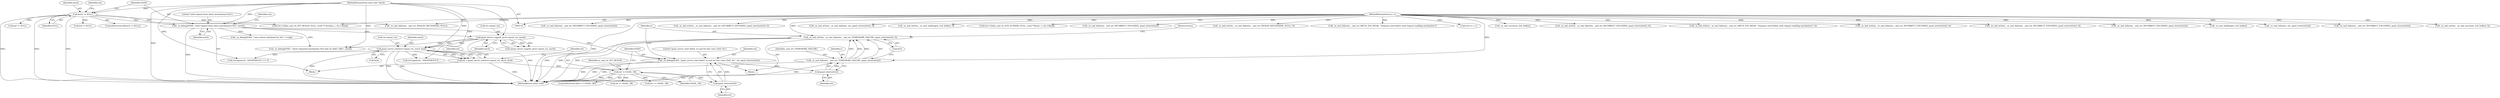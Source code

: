 digraph "0_jabberd2_8416ae54ecefa670534f27a31db71d048b9c7f16_0@API" {
"1000212" [label="(Call,_sx_nad_write(s, _sx_sasl_failure(s, _sasl_err_TEMPORARY_FAILURE, gsasl_strerror(ret)), 0))"];
"1000214" [label="(Call,_sx_sasl_failure(s, _sasl_err_TEMPORARY_FAILURE, gsasl_strerror(ret)))"];
"1000120" [label="(MethodParameterIn,sx_t s)"];
"1000217" [label="(Call,gsasl_strerror(ret))"];
"1000206" [label="(Call,_sx_debug(ZONE, \"gsasl_server_start failed, no sasl for this conn; (%d): %s\", ret, gsasl_strerror(ret)))"];
"1000168" [label="(Call,_sx_debug(ZONE, \"auth request from client (mechanism=%s)\", mech))"];
"1000164" [label="(Call,mech != NULL)"];
"1000123" [label="(MethodParameterIn,const char *mech)"];
"1000210" [label="(Call,gsasl_strerror(ret))"];
"1000202" [label="(Call,ret != GSASL_OK)"];
"1000192" [label="(Call,ret = gsasl_server_start(ctx->gsasl_ctx, mech, &sd))"];
"1000194" [label="(Call,gsasl_server_start(ctx->gsasl_ctx, mech, &sd))"];
"1000174" [label="(Call,gsasl_server_support_p(ctx->gsasl_ctx, mech))"];
"1000786" [label="(Call,_sx_sasl_failure(s, out, gsasl_strerror(ret)))"];
"1000493" [label="(Call,_sx_sasl_failure(s, _sasl_err_INCORRECT_ENCODING, gsasl_strerror(ret)))"];
"1000209" [label="(Identifier,ret)"];
"1000204" [label="(Identifier,GSASL_OK)"];
"1000173" [label="(Call,!gsasl_server_support_p(ctx->gsasl_ctx, mech))"];
"1000414" [label="(Call,strcmp(mech, \"ANONYMOUS\") == 0)"];
"1000194" [label="(Call,gsasl_server_start(ctx->gsasl_ctx, mech, &sd))"];
"1000613" [label="(Call,_sx_nad_write(s, _sx_sasl_success(s, buf, buflen), 0))"];
"1000660" [label="(Call,_sx_sasl_failure(s, _sasl_err_INCORRECT_ENCODING, gsasl_strerror(ret)))"];
"1000564" [label="(Call,buf != NULL)"];
"1000192" [label="(Call,ret = gsasl_server_start(ctx->gsasl_ctx, mech, &sd))"];
"1000491" [label="(Call,_sx_nad_write(s, _sx_sasl_failure(s, _sasl_err_INCORRECT_ENCODING, gsasl_strerror(ret)), 0))"];
"1000784" [label="(Call,_sx_nad_write(s, _sx_sasl_failure(s, out, gsasl_strerror(ret)), 0))"];
"1000703" [label="(Call,_sx_nad_write(s, _sx_sasl_challenge(s, buf, buflen), 0))"];
"1000592" [label="(Call,ret == GSASL_OK)"];
"1000220" [label="(Return,return;)"];
"1000168" [label="(Call,_sx_debug(ZONE, \"auth request from client (mechanism=%s)\", mech))"];
"1000420" [label="(Call,(ctx->cb)(sx_sasl_cb_GEN_AUTHZID, NULL, (void **)&out, s, ctx->cbarg))"];
"1000722" [label="(Call,_sx_sasl_failure(s, _sasl_err_INCORRECT_ENCODING, gsasl_strerror(ret)))"];
"1000186" [label="(Call,_sx_sasl_failure(s, _sasl_err_INVALID_MECHANISM, NULL))"];
"1000184" [label="(Call,_sx_nad_write(s, _sx_sasl_failure(s, _sasl_err_INVALID_MECHANISM, NULL), 0))"];
"1000218" [label="(Identifier,ret)"];
"1000210" [label="(Call,gsasl_strerror(ret))"];
"1000558" [label="(Call,_sx_sasl_failure(s, _sasl_err_MECH_TOO_WEAK, \"response send before auth request enabling mechanism\"))"];
"1000123" [label="(MethodParameterIn,const char *mech)"];
"1000203" [label="(Identifier,ret)"];
"1000195" [label="(Call,ctx->gsasl_ctx)"];
"1000166" [label="(Identifier,NULL)"];
"1000212" [label="(Call,_sx_nad_write(s, _sx_sasl_failure(s, _sasl_err_TEMPORARY_FAILURE, gsasl_strerror(ret)), 0))"];
"1000164" [label="(Call,mech != NULL)"];
"1000174" [label="(Call,gsasl_server_support_p(ctx->gsasl_ctx, mech))"];
"1000198" [label="(Identifier,mech)"];
"1000120" [label="(MethodParameterIn,sx_t s)"];
"1000219" [label="(Literal,0)"];
"1000250" [label="(Call,sctx->s = s)"];
"1000211" [label="(Identifier,ret)"];
"1000217" [label="(Call,gsasl_strerror(ret))"];
"1000171" [label="(Identifier,mech)"];
"1000214" [label="(Call,_sx_sasl_failure(s, _sasl_err_TEMPORARY_FAILURE, gsasl_strerror(ret)))"];
"1000415" [label="(Call,strcmp(mech, \"ANONYMOUS\"))"];
"1000178" [label="(Identifier,mech)"];
"1000615" [label="(Call,_sx_sasl_success(s, buf, buflen))"];
"1000205" [label="(Block,)"];
"1000792" [label="(MethodReturn,static void)"];
"1000201" [label="(ControlStructure,if(ret != GSASL_OK))"];
"1000199" [label="(Call,&sd)"];
"1000176" [label="(Identifier,ctx)"];
"1000213" [label="(Identifier,s)"];
"1000658" [label="(Call,_sx_nad_write(s, _sx_sasl_failure(s, _sasl_err_INCORRECT_ENCODING, gsasl_strerror(ret)), 0))"];
"1000170" [label="(Literal,\"auth request from client (mechanism=%s)\")"];
"1000221" [label="(Call,(ctx->cb)(sx_sasl_cb_GET_REALM, NULL, (void **) &realm, s, ctx->cbarg))"];
"1000519" [label="(Identifier,ret)"];
"1000215" [label="(Identifier,s)"];
"1000206" [label="(Call,_sx_debug(ZONE, \"gsasl_server_start failed, no sasl for this conn; (%d): %s\", ret, gsasl_strerror(ret)))"];
"1000175" [label="(Call,ctx->gsasl_ctx)"];
"1000180" [label="(Call,_sx_debug(ZONE, \"client requested mechanism (%s) that we didn't offer\", mech))"];
"1000556" [label="(Call,_sx_nad_write(s, _sx_sasl_failure(s, _sasl_err_MECH_TOO_WEAK, \"response send before auth request enabling mechanism\"), 0))"];
"1000163" [label="(ControlStructure,if(mech != NULL))"];
"1000538" [label="(Call,_sx_nad_write(s, _sx_sasl_failure(s, _sasl_err_INCORRECT_ENCODING, gsasl_strerror(ret)), 0))"];
"1000720" [label="(Call,_sx_nad_write(s, _sx_sasl_failure(s, _sasl_err_INCORRECT_ENCODING, gsasl_strerror(ret)), 0))"];
"1000396" [label="(Call,_sx_debug(ZONE, \"sasl context initialised for %d\", s->tag))"];
"1000208" [label="(Literal,\"gsasl_server_start failed, no sasl for this conn; (%d): %s\")"];
"1000216" [label="(Identifier,_sasl_err_TEMPORARY_FAILURE)"];
"1000586" [label="(Call,buf != NULL)"];
"1000202" [label="(Call,ret != GSASL_OK)"];
"1000222" [label="(Identifier,sx_sasl_cb_GET_REALM)"];
"1000167" [label="(Block,)"];
"1000540" [label="(Call,_sx_sasl_failure(s, _sasl_err_INCORRECT_ENCODING, gsasl_strerror(ret)))"];
"1000481" [label="(Call,ret != GSASL_OK)"];
"1000705" [label="(Call,_sx_sasl_challenge(s, buf, buflen))"];
"1000193" [label="(Identifier,ret)"];
"1000207" [label="(Identifier,ZONE)"];
"1000165" [label="(Identifier,mech)"];
"1000169" [label="(Identifier,ZONE)"];
"1000212" -> "1000205"  [label="AST: "];
"1000212" -> "1000219"  [label="CFG: "];
"1000213" -> "1000212"  [label="AST: "];
"1000214" -> "1000212"  [label="AST: "];
"1000219" -> "1000212"  [label="AST: "];
"1000220" -> "1000212"  [label="CFG: "];
"1000212" -> "1000792"  [label="DDG: "];
"1000212" -> "1000792"  [label="DDG: "];
"1000212" -> "1000792"  [label="DDG: "];
"1000214" -> "1000212"  [label="DDG: "];
"1000214" -> "1000212"  [label="DDG: "];
"1000214" -> "1000212"  [label="DDG: "];
"1000120" -> "1000212"  [label="DDG: "];
"1000214" -> "1000217"  [label="CFG: "];
"1000215" -> "1000214"  [label="AST: "];
"1000216" -> "1000214"  [label="AST: "];
"1000217" -> "1000214"  [label="AST: "];
"1000219" -> "1000214"  [label="CFG: "];
"1000214" -> "1000792"  [label="DDG: "];
"1000214" -> "1000792"  [label="DDG: "];
"1000120" -> "1000214"  [label="DDG: "];
"1000217" -> "1000214"  [label="DDG: "];
"1000120" -> "1000119"  [label="AST: "];
"1000120" -> "1000792"  [label="DDG: "];
"1000120" -> "1000184"  [label="DDG: "];
"1000120" -> "1000186"  [label="DDG: "];
"1000120" -> "1000221"  [label="DDG: "];
"1000120" -> "1000250"  [label="DDG: "];
"1000120" -> "1000420"  [label="DDG: "];
"1000120" -> "1000491"  [label="DDG: "];
"1000120" -> "1000493"  [label="DDG: "];
"1000120" -> "1000538"  [label="DDG: "];
"1000120" -> "1000540"  [label="DDG: "];
"1000120" -> "1000556"  [label="DDG: "];
"1000120" -> "1000558"  [label="DDG: "];
"1000120" -> "1000613"  [label="DDG: "];
"1000120" -> "1000615"  [label="DDG: "];
"1000120" -> "1000658"  [label="DDG: "];
"1000120" -> "1000660"  [label="DDG: "];
"1000120" -> "1000703"  [label="DDG: "];
"1000120" -> "1000705"  [label="DDG: "];
"1000120" -> "1000720"  [label="DDG: "];
"1000120" -> "1000722"  [label="DDG: "];
"1000120" -> "1000784"  [label="DDG: "];
"1000120" -> "1000786"  [label="DDG: "];
"1000217" -> "1000218"  [label="CFG: "];
"1000218" -> "1000217"  [label="AST: "];
"1000217" -> "1000792"  [label="DDG: "];
"1000206" -> "1000217"  [label="DDG: "];
"1000206" -> "1000205"  [label="AST: "];
"1000206" -> "1000210"  [label="CFG: "];
"1000207" -> "1000206"  [label="AST: "];
"1000208" -> "1000206"  [label="AST: "];
"1000209" -> "1000206"  [label="AST: "];
"1000210" -> "1000206"  [label="AST: "];
"1000213" -> "1000206"  [label="CFG: "];
"1000206" -> "1000792"  [label="DDG: "];
"1000206" -> "1000792"  [label="DDG: "];
"1000168" -> "1000206"  [label="DDG: "];
"1000210" -> "1000206"  [label="DDG: "];
"1000168" -> "1000167"  [label="AST: "];
"1000168" -> "1000171"  [label="CFG: "];
"1000169" -> "1000168"  [label="AST: "];
"1000170" -> "1000168"  [label="AST: "];
"1000171" -> "1000168"  [label="AST: "];
"1000176" -> "1000168"  [label="CFG: "];
"1000168" -> "1000792"  [label="DDG: "];
"1000164" -> "1000168"  [label="DDG: "];
"1000123" -> "1000168"  [label="DDG: "];
"1000168" -> "1000174"  [label="DDG: "];
"1000168" -> "1000180"  [label="DDG: "];
"1000168" -> "1000396"  [label="DDG: "];
"1000164" -> "1000163"  [label="AST: "];
"1000164" -> "1000166"  [label="CFG: "];
"1000165" -> "1000164"  [label="AST: "];
"1000166" -> "1000164"  [label="AST: "];
"1000169" -> "1000164"  [label="CFG: "];
"1000519" -> "1000164"  [label="CFG: "];
"1000164" -> "1000792"  [label="DDG: "];
"1000164" -> "1000792"  [label="DDG: "];
"1000164" -> "1000792"  [label="DDG: "];
"1000123" -> "1000164"  [label="DDG: "];
"1000164" -> "1000186"  [label="DDG: "];
"1000164" -> "1000221"  [label="DDG: "];
"1000164" -> "1000564"  [label="DDG: "];
"1000164" -> "1000586"  [label="DDG: "];
"1000123" -> "1000119"  [label="AST: "];
"1000123" -> "1000792"  [label="DDG: "];
"1000123" -> "1000174"  [label="DDG: "];
"1000123" -> "1000180"  [label="DDG: "];
"1000123" -> "1000194"  [label="DDG: "];
"1000123" -> "1000414"  [label="DDG: "];
"1000123" -> "1000415"  [label="DDG: "];
"1000210" -> "1000211"  [label="CFG: "];
"1000211" -> "1000210"  [label="AST: "];
"1000202" -> "1000210"  [label="DDG: "];
"1000202" -> "1000201"  [label="AST: "];
"1000202" -> "1000204"  [label="CFG: "];
"1000203" -> "1000202"  [label="AST: "];
"1000204" -> "1000202"  [label="AST: "];
"1000207" -> "1000202"  [label="CFG: "];
"1000222" -> "1000202"  [label="CFG: "];
"1000202" -> "1000792"  [label="DDG: "];
"1000202" -> "1000792"  [label="DDG: "];
"1000192" -> "1000202"  [label="DDG: "];
"1000202" -> "1000481"  [label="DDG: "];
"1000202" -> "1000592"  [label="DDG: "];
"1000192" -> "1000167"  [label="AST: "];
"1000192" -> "1000194"  [label="CFG: "];
"1000193" -> "1000192"  [label="AST: "];
"1000194" -> "1000192"  [label="AST: "];
"1000203" -> "1000192"  [label="CFG: "];
"1000192" -> "1000792"  [label="DDG: "];
"1000194" -> "1000192"  [label="DDG: "];
"1000194" -> "1000192"  [label="DDG: "];
"1000194" -> "1000192"  [label="DDG: "];
"1000194" -> "1000199"  [label="CFG: "];
"1000195" -> "1000194"  [label="AST: "];
"1000198" -> "1000194"  [label="AST: "];
"1000199" -> "1000194"  [label="AST: "];
"1000194" -> "1000792"  [label="DDG: "];
"1000194" -> "1000792"  [label="DDG: "];
"1000194" -> "1000792"  [label="DDG: "];
"1000174" -> "1000194"  [label="DDG: "];
"1000174" -> "1000194"  [label="DDG: "];
"1000194" -> "1000414"  [label="DDG: "];
"1000194" -> "1000415"  [label="DDG: "];
"1000174" -> "1000173"  [label="AST: "];
"1000174" -> "1000178"  [label="CFG: "];
"1000175" -> "1000174"  [label="AST: "];
"1000178" -> "1000174"  [label="AST: "];
"1000173" -> "1000174"  [label="CFG: "];
"1000174" -> "1000792"  [label="DDG: "];
"1000174" -> "1000173"  [label="DDG: "];
"1000174" -> "1000173"  [label="DDG: "];
"1000174" -> "1000180"  [label="DDG: "];
}
